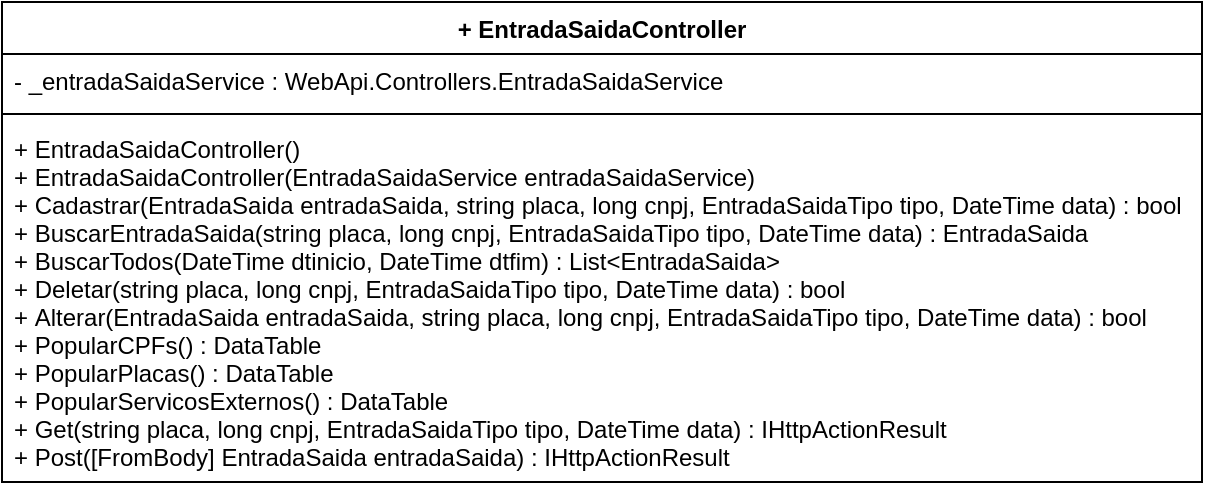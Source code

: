 <mxfile type="device" version="12.2.9" pages="1"><diagram id="vHpquzNPDVK_FXEOpTey" name="Page-1"><mxGraphModel grid="1" dx="1038" dy="599" gridSize="10" guides="1" tooltips="1" connect="1" arrows="1" fold="1" page="1" pageScale="1" pageWidth="827" pageHeight="1169" math="0" shadow="0"><root><mxCell id="0"/><mxCell id="1" parent="0"/><mxCell id="LAghey6KlHhv1gByfTzI-1" value="+ EntradaSaidaController" parent="1" style="swimlane;fontStyle=1;align=center;verticalAlign=top;childLayout=stackLayout;horizontal=1;startSize=26;horizontalStack=0;resizeParent=1;resizeParentMax=0;resizeLast=0;collapsible=1;marginBottom=0;" vertex="1"><mxGeometry as="geometry" y="120" x="180" height="240" width="600"/></mxCell><mxCell id="LAghey6KlHhv1gByfTzI-2" value="- _entradaSaidaService : WebApi.Controllers.EntradaSaidaService" parent="LAghey6KlHhv1gByfTzI-1" style="text;strokeColor=none;fillColor=none;align=left;verticalAlign=top;spacingLeft=4;spacingRight=4;overflow=hidden;rotatable=0;points=[[0,0.5],[1,0.5]];portConstraint=eastwest;" vertex="1"><mxGeometry as="geometry" y="26" height="26" width="600"/></mxCell><mxCell id="LAghey6KlHhv1gByfTzI-3" value="" parent="LAghey6KlHhv1gByfTzI-1" style="line;strokeWidth=1;fillColor=none;align=left;verticalAlign=middle;spacingTop=-1;spacingLeft=3;spacingRight=3;rotatable=0;labelPosition=right;points=[];portConstraint=eastwest;" vertex="1"><mxGeometry as="geometry" y="52" height="8" width="600"/></mxCell><mxCell id="LAghey6KlHhv1gByfTzI-4" value="+ EntradaSaidaController()&#10;+ EntradaSaidaController(EntradaSaidaService entradaSaidaService)&#10;+ Cadastrar(EntradaSaida entradaSaida, string placa, long cnpj, EntradaSaidaTipo tipo, DateTime data) : bool&#10;+ BuscarEntradaSaida(string placa, long cnpj, EntradaSaidaTipo tipo, DateTime data) : EntradaSaida&#10;+ BuscarTodos(DateTime dtinicio, DateTime dtfim) : List&lt;EntradaSaida&gt;&#10;+ Deletar(string placa, long cnpj, EntradaSaidaTipo tipo, DateTime data) : bool&#10;+ Alterar(EntradaSaida entradaSaida, string placa, long cnpj, EntradaSaidaTipo tipo, DateTime data) : bool&#10;+ PopularCPFs() : DataTable&#10;+ PopularPlacas() : DataTable&#10;+ PopularServicosExternos() : DataTable&#10;+ Get(string placa, long cnpj, EntradaSaidaTipo tipo, DateTime data) : IHttpActionResult&#10;+ Post([FromBody] EntradaSaida entradaSaida) : IHttpActionResult" parent="LAghey6KlHhv1gByfTzI-1" style="text;strokeColor=none;fillColor=none;align=left;verticalAlign=top;spacingLeft=4;spacingRight=4;overflow=hidden;rotatable=0;points=[[0,0.5],[1,0.5]];portConstraint=eastwest;" vertex="1"><mxGeometry as="geometry" y="60" height="180" width="600"/></mxCell></root></mxGraphModel></diagram></mxfile>